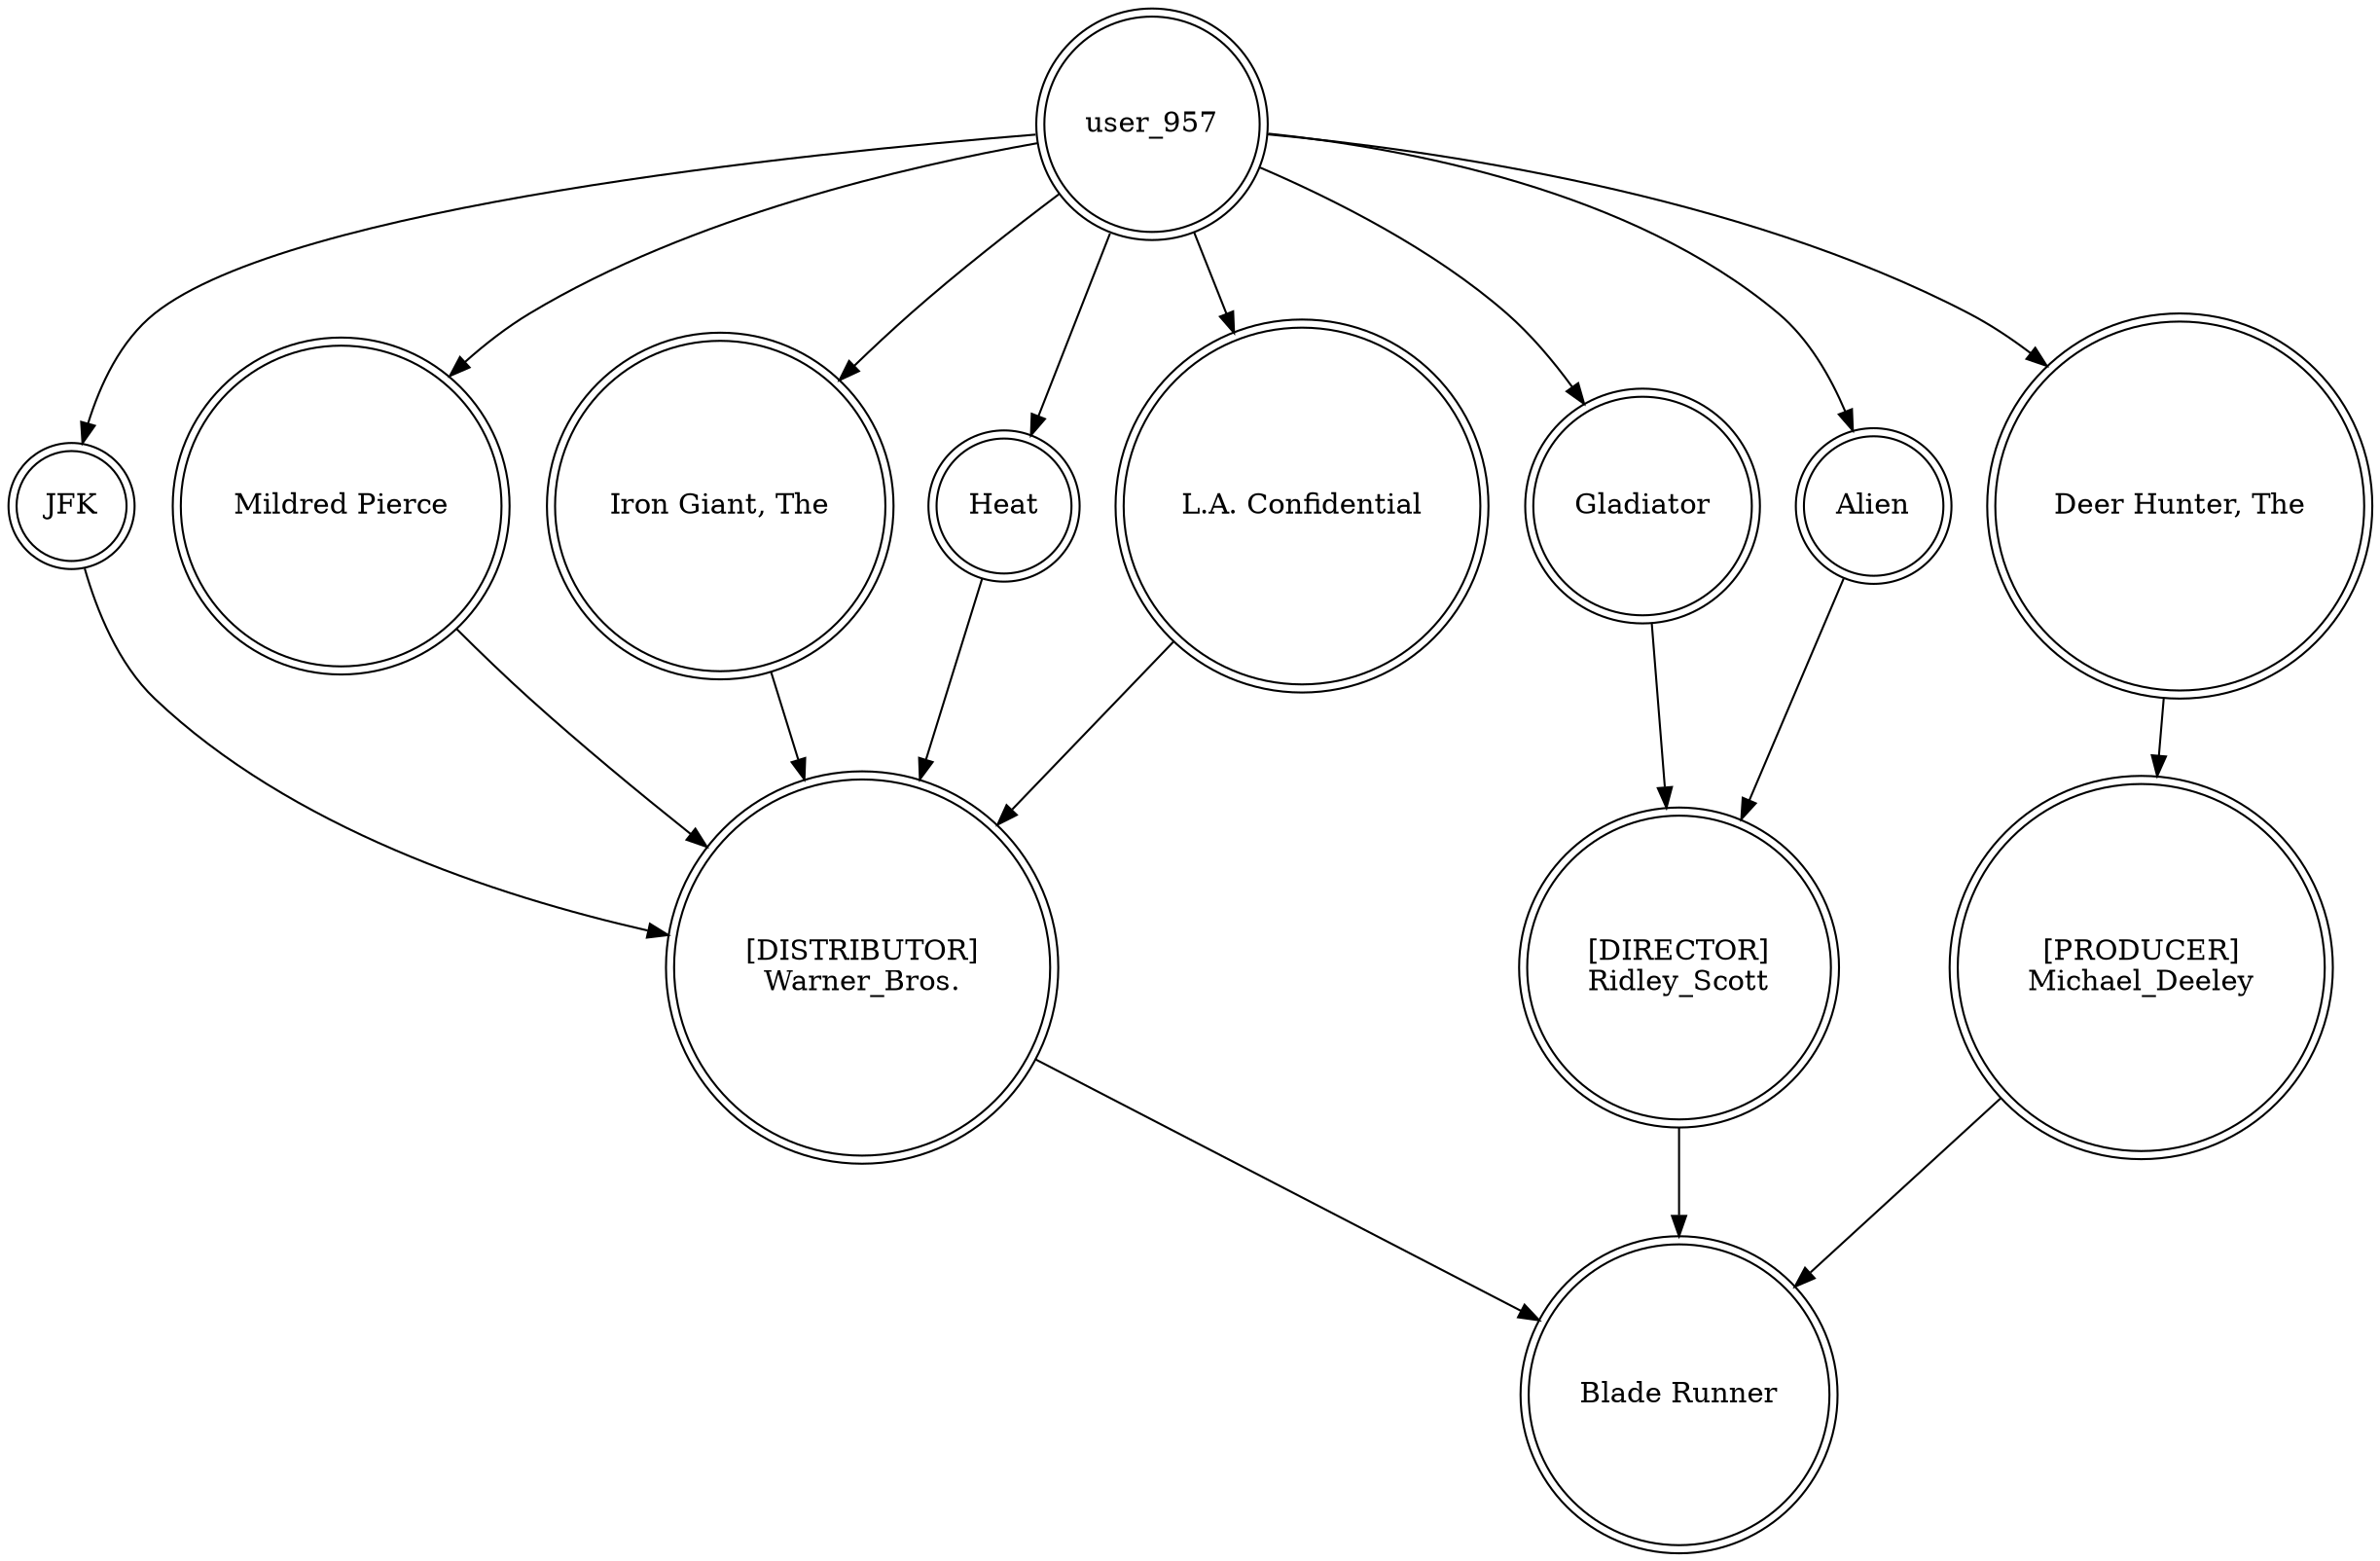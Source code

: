 digraph finite_state_machine {
	node [shape=doublecircle]
	JFK -> "[DISTRIBUTOR]
Warner_Bros."
	user_957 -> "Mildred Pierce"
	user_957 -> "Iron Giant, The"
	user_957 -> Gladiator
	user_957 -> Heat
	"[DISTRIBUTOR]
Warner_Bros." -> "Blade Runner"
	"Iron Giant, The" -> "[DISTRIBUTOR]
Warner_Bros."
	"[DIRECTOR]
Ridley_Scott" -> "Blade Runner"
	"Mildred Pierce" -> "[DISTRIBUTOR]
Warner_Bros."
	Heat -> "[DISTRIBUTOR]
Warner_Bros."
	user_957 -> "L.A. Confidential"
	user_957 -> "Deer Hunter, The"
	Gladiator -> "[DIRECTOR]
Ridley_Scott"
	user_957 -> JFK
	user_957 -> Alien
	"[PRODUCER]
Michael_Deeley" -> "Blade Runner"
	"Deer Hunter, The" -> "[PRODUCER]
Michael_Deeley"
	"L.A. Confidential" -> "[DISTRIBUTOR]
Warner_Bros."
	Alien -> "[DIRECTOR]
Ridley_Scott"
}
